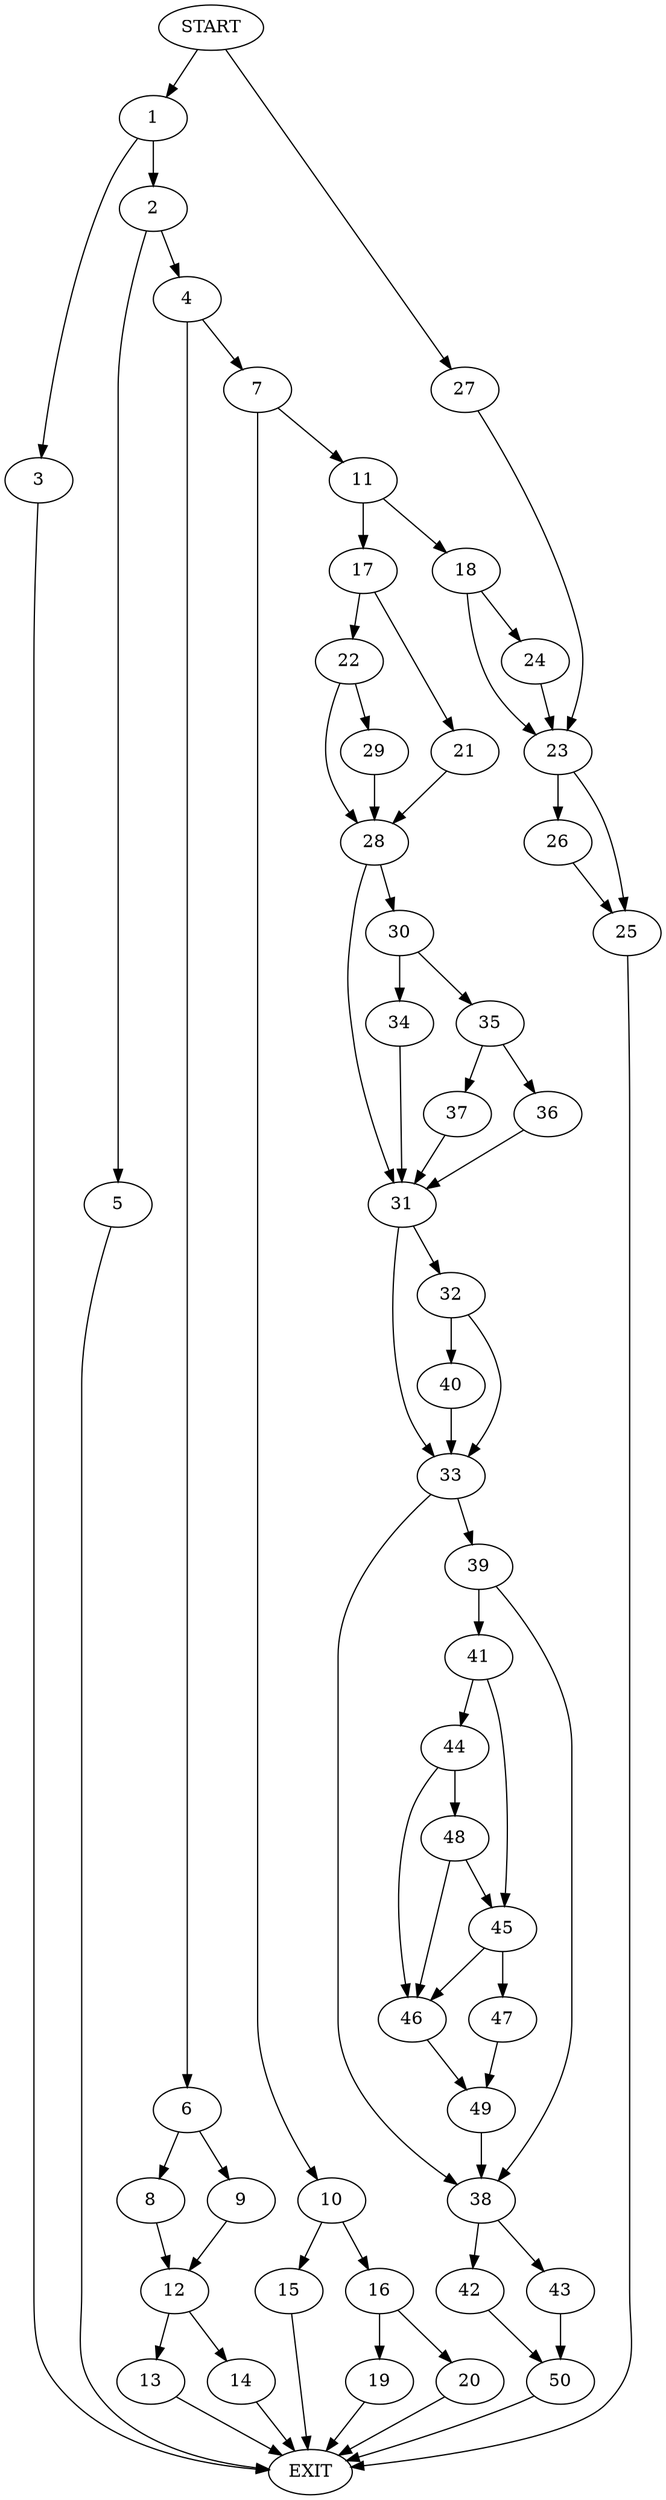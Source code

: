 digraph {
0 [label="START"]
51 [label="EXIT"]
0 -> 1
1 -> 2
1 -> 3
2 -> 4
2 -> 5
3 -> 51
5 -> 51
4 -> 6
4 -> 7
6 -> 8
6 -> 9
7 -> 10
7 -> 11
8 -> 12
9 -> 12
12 -> 13
12 -> 14
13 -> 51
14 -> 51
10 -> 15
10 -> 16
11 -> 17
11 -> 18
16 -> 19
16 -> 20
15 -> 51
20 -> 51
19 -> 51
17 -> 21
17 -> 22
18 -> 23
18 -> 24
23 -> 25
23 -> 26
24 -> 23
0 -> 27
27 -> 23
26 -> 25
25 -> 51
21 -> 28
22 -> 28
22 -> 29
28 -> 30
28 -> 31
29 -> 28
31 -> 32
31 -> 33
30 -> 34
30 -> 35
34 -> 31
35 -> 36
35 -> 37
36 -> 31
37 -> 31
33 -> 38
33 -> 39
32 -> 40
32 -> 33
40 -> 33
39 -> 38
39 -> 41
38 -> 42
38 -> 43
41 -> 44
41 -> 45
45 -> 46
45 -> 47
44 -> 46
44 -> 48
48 -> 46
48 -> 45
46 -> 49
47 -> 49
49 -> 38
43 -> 50
42 -> 50
50 -> 51
}
